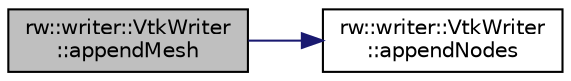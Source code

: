 digraph "rw::writer::VtkWriter::appendMesh"
{
  edge [fontname="Helvetica",fontsize="10",labelfontname="Helvetica",labelfontsize="10"];
  node [fontname="Helvetica",fontsize="10",shape=record];
  rankdir="LR";
  Node15 [label="rw::writer::VtkWriter\l::appendMesh",height=0.2,width=0.4,color="black", fillcolor="grey75", style="filled", fontcolor="black"];
  Node15 -> Node16 [color="midnightblue",fontsize="10",style="solid",fontname="Helvetica"];
  Node16 [label="rw::writer::VtkWriter\l::appendNodes",height=0.2,width=0.4,color="black", fillcolor="white", style="filled",URL="$classrw_1_1writer_1_1VtkWriter.html#abd079eee2cd7dd7ec20128201625342b",tooltip="Writes the nodes to the file. "];
}
